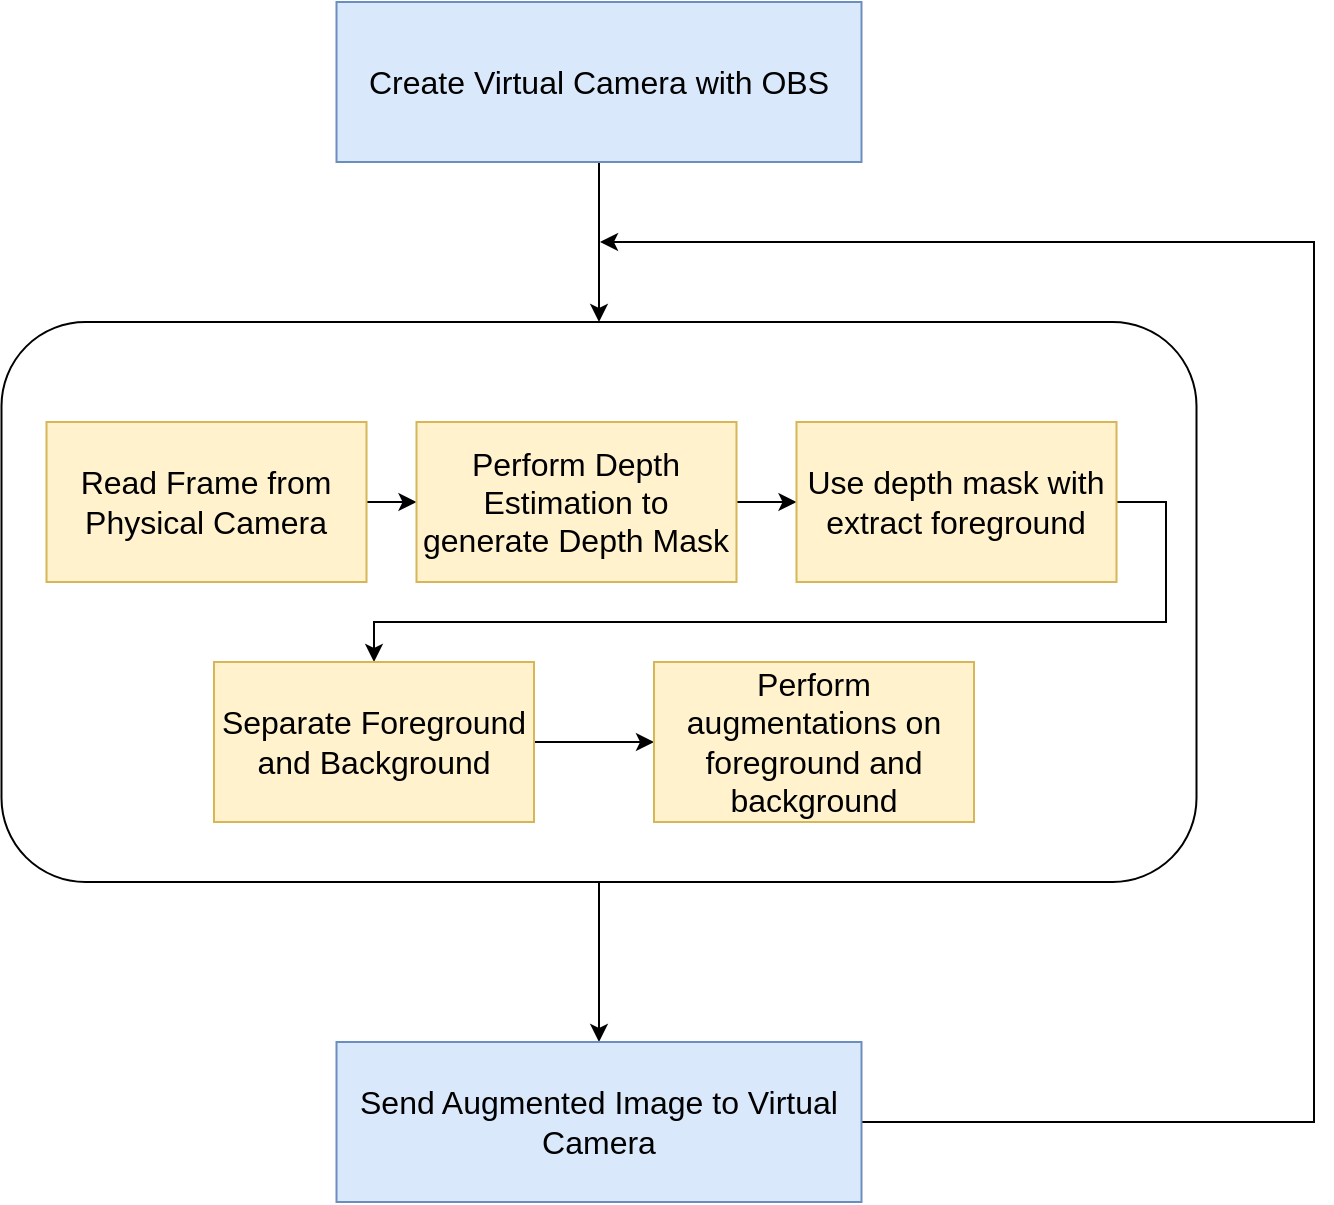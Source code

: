 <mxfile version="21.2.7" type="device">
  <diagram name="Page-1" id="KDnNpKRfLUHcIVbnzjRG">
    <mxGraphModel dx="1183" dy="633" grid="1" gridSize="10" guides="1" tooltips="1" connect="1" arrows="1" fold="1" page="1" pageScale="1" pageWidth="2336" pageHeight="1654" math="0" shadow="0">
      <root>
        <mxCell id="0" />
        <mxCell id="1" parent="0" />
        <mxCell id="mrKLL3KUes-KeZaZN4PY-17" value="" style="edgeStyle=orthogonalEdgeStyle;rounded=0;orthogonalLoop=1;jettySize=auto;html=1;fontSize=16;" parent="1" source="mrKLL3KUes-KeZaZN4PY-12" target="mrKLL3KUes-KeZaZN4PY-16" edge="1">
          <mxGeometry relative="1" as="geometry" />
        </mxCell>
        <mxCell id="mrKLL3KUes-KeZaZN4PY-12" value="" style="rounded=1;whiteSpace=wrap;html=1;fontSize=16;" parent="1" vertex="1">
          <mxGeometry x="303.75" y="320" width="597.5" height="280" as="geometry" />
        </mxCell>
        <mxCell id="mrKLL3KUes-KeZaZN4PY-3" value="" style="edgeStyle=orthogonalEdgeStyle;rounded=0;orthogonalLoop=1;jettySize=auto;html=1;" parent="1" source="mrKLL3KUes-KeZaZN4PY-1" target="mrKLL3KUes-KeZaZN4PY-2" edge="1">
          <mxGeometry relative="1" as="geometry" />
        </mxCell>
        <mxCell id="mrKLL3KUes-KeZaZN4PY-1" value="&lt;font style=&quot;font-size: 16px;&quot;&gt;Read Frame from Physical Camera&lt;/font&gt;" style="rounded=0;whiteSpace=wrap;html=1;fillColor=#fff2cc;strokeColor=#d6b656;" parent="1" vertex="1">
          <mxGeometry x="326.25" y="370" width="160" height="80" as="geometry" />
        </mxCell>
        <mxCell id="mrKLL3KUes-KeZaZN4PY-5" value="" style="edgeStyle=orthogonalEdgeStyle;rounded=0;orthogonalLoop=1;jettySize=auto;html=1;fontSize=16;" parent="1" source="mrKLL3KUes-KeZaZN4PY-2" target="mrKLL3KUes-KeZaZN4PY-4" edge="1">
          <mxGeometry relative="1" as="geometry" />
        </mxCell>
        <mxCell id="mrKLL3KUes-KeZaZN4PY-2" value="&lt;font style=&quot;font-size: 16px;&quot;&gt;Perform Depth Estimation to generate Depth Mask&lt;/font&gt;" style="rounded=0;whiteSpace=wrap;html=1;fillColor=#fff2cc;strokeColor=#d6b656;" parent="1" vertex="1">
          <mxGeometry x="511.25" y="370" width="160" height="80" as="geometry" />
        </mxCell>
        <mxCell id="mrKLL3KUes-KeZaZN4PY-7" value="" style="edgeStyle=orthogonalEdgeStyle;rounded=0;orthogonalLoop=1;jettySize=auto;html=1;fontSize=16;" parent="1" target="mrKLL3KUes-KeZaZN4PY-6" edge="1">
          <mxGeometry relative="1" as="geometry">
            <Array as="points">
              <mxPoint x="886" y="410" />
              <mxPoint x="886" y="470" />
              <mxPoint x="490" y="470" />
            </Array>
            <mxPoint x="861.25" y="410" as="sourcePoint" />
          </mxGeometry>
        </mxCell>
        <mxCell id="mrKLL3KUes-KeZaZN4PY-4" value="&lt;font style=&quot;font-size: 16px;&quot;&gt;Use depth mask with extract foreground&lt;/font&gt;" style="rounded=0;whiteSpace=wrap;html=1;fillColor=#fff2cc;strokeColor=#d6b656;" parent="1" vertex="1">
          <mxGeometry x="701.25" y="370" width="160" height="80" as="geometry" />
        </mxCell>
        <mxCell id="mrKLL3KUes-KeZaZN4PY-10" value="" style="edgeStyle=orthogonalEdgeStyle;rounded=0;orthogonalLoop=1;jettySize=auto;html=1;fontSize=16;" parent="1" source="mrKLL3KUes-KeZaZN4PY-6" target="mrKLL3KUes-KeZaZN4PY-9" edge="1">
          <mxGeometry relative="1" as="geometry" />
        </mxCell>
        <mxCell id="mrKLL3KUes-KeZaZN4PY-6" value="&lt;font style=&quot;font-size: 16px;&quot;&gt;Separate Foreground and Background&lt;/font&gt;" style="rounded=0;whiteSpace=wrap;html=1;fillColor=#fff2cc;strokeColor=#d6b656;" parent="1" vertex="1">
          <mxGeometry x="410" y="490" width="160" height="80" as="geometry" />
        </mxCell>
        <mxCell id="mrKLL3KUes-KeZaZN4PY-9" value="&lt;font style=&quot;font-size: 16px;&quot;&gt;Perform augmentations on foreground and background&lt;/font&gt;" style="rounded=0;whiteSpace=wrap;html=1;fillColor=#fff2cc;strokeColor=#d6b656;" parent="1" vertex="1">
          <mxGeometry x="630" y="490" width="160" height="80" as="geometry" />
        </mxCell>
        <mxCell id="mrKLL3KUes-KeZaZN4PY-15" value="" style="edgeStyle=orthogonalEdgeStyle;rounded=0;orthogonalLoop=1;jettySize=auto;html=1;fontSize=16;" parent="1" source="mrKLL3KUes-KeZaZN4PY-14" target="mrKLL3KUes-KeZaZN4PY-12" edge="1">
          <mxGeometry relative="1" as="geometry" />
        </mxCell>
        <mxCell id="mrKLL3KUes-KeZaZN4PY-14" value="&lt;font style=&quot;font-size: 16px;&quot;&gt;Create Virtual Camera with OBS&lt;/font&gt;" style="rounded=0;whiteSpace=wrap;html=1;fillColor=#dae8fc;strokeColor=#6c8ebf;" parent="1" vertex="1">
          <mxGeometry x="471.25" y="160" width="262.5" height="80" as="geometry" />
        </mxCell>
        <mxCell id="mrKLL3KUes-KeZaZN4PY-18" style="edgeStyle=orthogonalEdgeStyle;rounded=0;orthogonalLoop=1;jettySize=auto;html=1;fontSize=16;exitX=1;exitY=0.5;exitDx=0;exitDy=0;" parent="1" source="mrKLL3KUes-KeZaZN4PY-16" edge="1">
          <mxGeometry relative="1" as="geometry">
            <mxPoint x="603" y="280" as="targetPoint" />
            <Array as="points">
              <mxPoint x="960" y="720" />
              <mxPoint x="960" y="280" />
            </Array>
            <mxPoint x="770" y="720" as="sourcePoint" />
          </mxGeometry>
        </mxCell>
        <mxCell id="mrKLL3KUes-KeZaZN4PY-16" value="&lt;font style=&quot;font-size: 16px;&quot;&gt;Send Augmented Image to Virtual Camera&lt;/font&gt;" style="rounded=0;whiteSpace=wrap;html=1;fillColor=#dae8fc;strokeColor=#6c8ebf;" parent="1" vertex="1">
          <mxGeometry x="471.25" y="680" width="262.5" height="80" as="geometry" />
        </mxCell>
      </root>
    </mxGraphModel>
  </diagram>
</mxfile>
